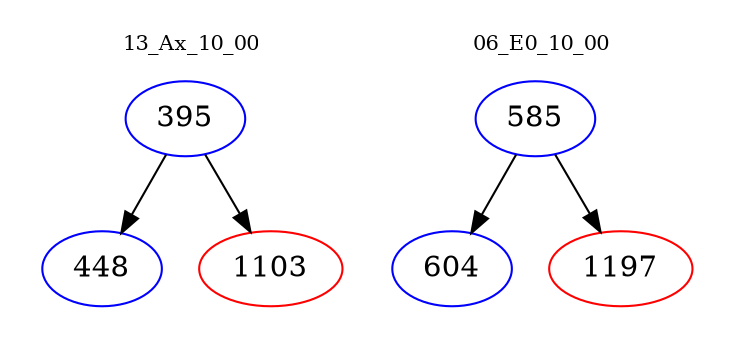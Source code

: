 digraph{
subgraph cluster_0 {
color = white
label = "13_Ax_10_00";
fontsize=10;
T0_395 [label="395", color="blue"]
T0_395 -> T0_448 [color="black"]
T0_448 [label="448", color="blue"]
T0_395 -> T0_1103 [color="black"]
T0_1103 [label="1103", color="red"]
}
subgraph cluster_1 {
color = white
label = "06_E0_10_00";
fontsize=10;
T1_585 [label="585", color="blue"]
T1_585 -> T1_604 [color="black"]
T1_604 [label="604", color="blue"]
T1_585 -> T1_1197 [color="black"]
T1_1197 [label="1197", color="red"]
}
}
